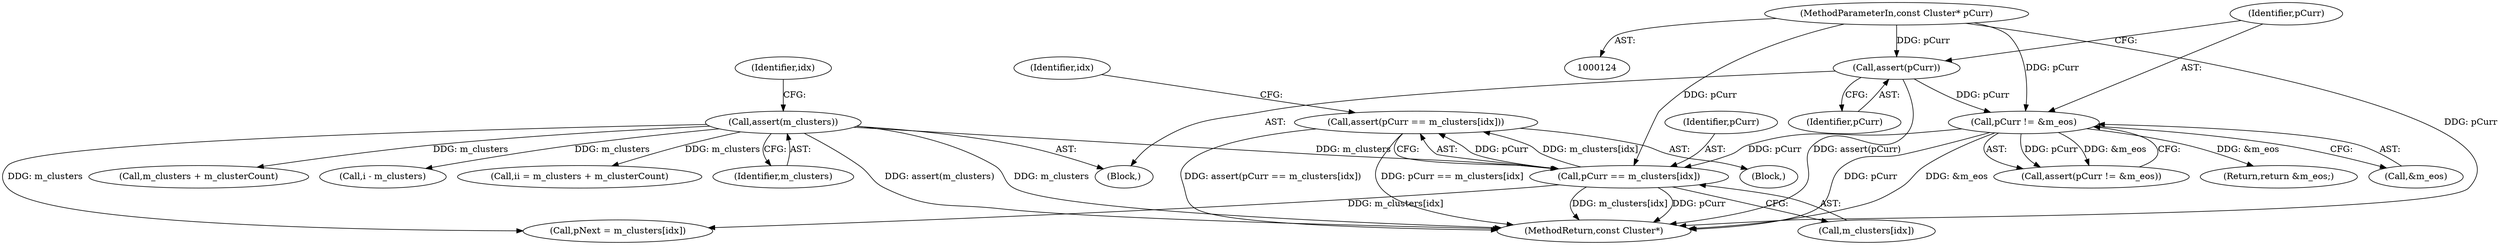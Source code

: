 digraph "0_Android_cc274e2abe8b2a6698a5c47d8aa4bb45f1f9538d_20@API" {
"1000155" [label="(Call,assert(pCurr == m_clusters[idx]))"];
"1000156" [label="(Call,pCurr == m_clusters[idx])"];
"1000130" [label="(Call,pCurr != &m_eos)"];
"1000127" [label="(Call,assert(pCurr))"];
"1000125" [label="(MethodParameterIn,const Cluster* pCurr)"];
"1000134" [label="(Call,assert(m_clusters))"];
"1000125" [label="(MethodParameterIn,const Cluster* pCurr)"];
"1000138" [label="(Identifier,idx)"];
"1000546" [label="(MethodReturn,const Cluster*)"];
"1000170" [label="(Call,pNext = m_clusters[idx])"];
"1000155" [label="(Call,assert(pCurr == m_clusters[idx]))"];
"1000430" [label="(Call,m_clusters + m_clusterCount)"];
"1000156" [label="(Call,pCurr == m_clusters[idx])"];
"1000157" [label="(Identifier,pCurr)"];
"1000519" [label="(Call,i - m_clusters)"];
"1000146" [label="(Block,)"];
"1000127" [label="(Call,assert(pCurr))"];
"1000158" [label="(Call,m_clusters[idx])"];
"1000129" [label="(Call,assert(pCurr != &m_eos))"];
"1000167" [label="(Return,return &m_eos;)"];
"1000428" [label="(Call,ii = m_clusters + m_clusterCount)"];
"1000126" [label="(Block,)"];
"1000162" [label="(Identifier,idx)"];
"1000130" [label="(Call,pCurr != &m_eos)"];
"1000131" [label="(Identifier,pCurr)"];
"1000134" [label="(Call,assert(m_clusters))"];
"1000132" [label="(Call,&m_eos)"];
"1000128" [label="(Identifier,pCurr)"];
"1000135" [label="(Identifier,m_clusters)"];
"1000155" -> "1000146"  [label="AST: "];
"1000155" -> "1000156"  [label="CFG: "];
"1000156" -> "1000155"  [label="AST: "];
"1000162" -> "1000155"  [label="CFG: "];
"1000155" -> "1000546"  [label="DDG: assert(pCurr == m_clusters[idx])"];
"1000155" -> "1000546"  [label="DDG: pCurr == m_clusters[idx]"];
"1000156" -> "1000155"  [label="DDG: pCurr"];
"1000156" -> "1000155"  [label="DDG: m_clusters[idx]"];
"1000156" -> "1000158"  [label="CFG: "];
"1000157" -> "1000156"  [label="AST: "];
"1000158" -> "1000156"  [label="AST: "];
"1000156" -> "1000546"  [label="DDG: pCurr"];
"1000156" -> "1000546"  [label="DDG: m_clusters[idx]"];
"1000130" -> "1000156"  [label="DDG: pCurr"];
"1000125" -> "1000156"  [label="DDG: pCurr"];
"1000134" -> "1000156"  [label="DDG: m_clusters"];
"1000156" -> "1000170"  [label="DDG: m_clusters[idx]"];
"1000130" -> "1000129"  [label="AST: "];
"1000130" -> "1000132"  [label="CFG: "];
"1000131" -> "1000130"  [label="AST: "];
"1000132" -> "1000130"  [label="AST: "];
"1000129" -> "1000130"  [label="CFG: "];
"1000130" -> "1000546"  [label="DDG: &m_eos"];
"1000130" -> "1000546"  [label="DDG: pCurr"];
"1000130" -> "1000129"  [label="DDG: pCurr"];
"1000130" -> "1000129"  [label="DDG: &m_eos"];
"1000127" -> "1000130"  [label="DDG: pCurr"];
"1000125" -> "1000130"  [label="DDG: pCurr"];
"1000130" -> "1000167"  [label="DDG: &m_eos"];
"1000127" -> "1000126"  [label="AST: "];
"1000127" -> "1000128"  [label="CFG: "];
"1000128" -> "1000127"  [label="AST: "];
"1000131" -> "1000127"  [label="CFG: "];
"1000127" -> "1000546"  [label="DDG: assert(pCurr)"];
"1000125" -> "1000127"  [label="DDG: pCurr"];
"1000125" -> "1000124"  [label="AST: "];
"1000125" -> "1000546"  [label="DDG: pCurr"];
"1000134" -> "1000126"  [label="AST: "];
"1000134" -> "1000135"  [label="CFG: "];
"1000135" -> "1000134"  [label="AST: "];
"1000138" -> "1000134"  [label="CFG: "];
"1000134" -> "1000546"  [label="DDG: assert(m_clusters)"];
"1000134" -> "1000546"  [label="DDG: m_clusters"];
"1000134" -> "1000170"  [label="DDG: m_clusters"];
"1000134" -> "1000428"  [label="DDG: m_clusters"];
"1000134" -> "1000430"  [label="DDG: m_clusters"];
"1000134" -> "1000519"  [label="DDG: m_clusters"];
}
